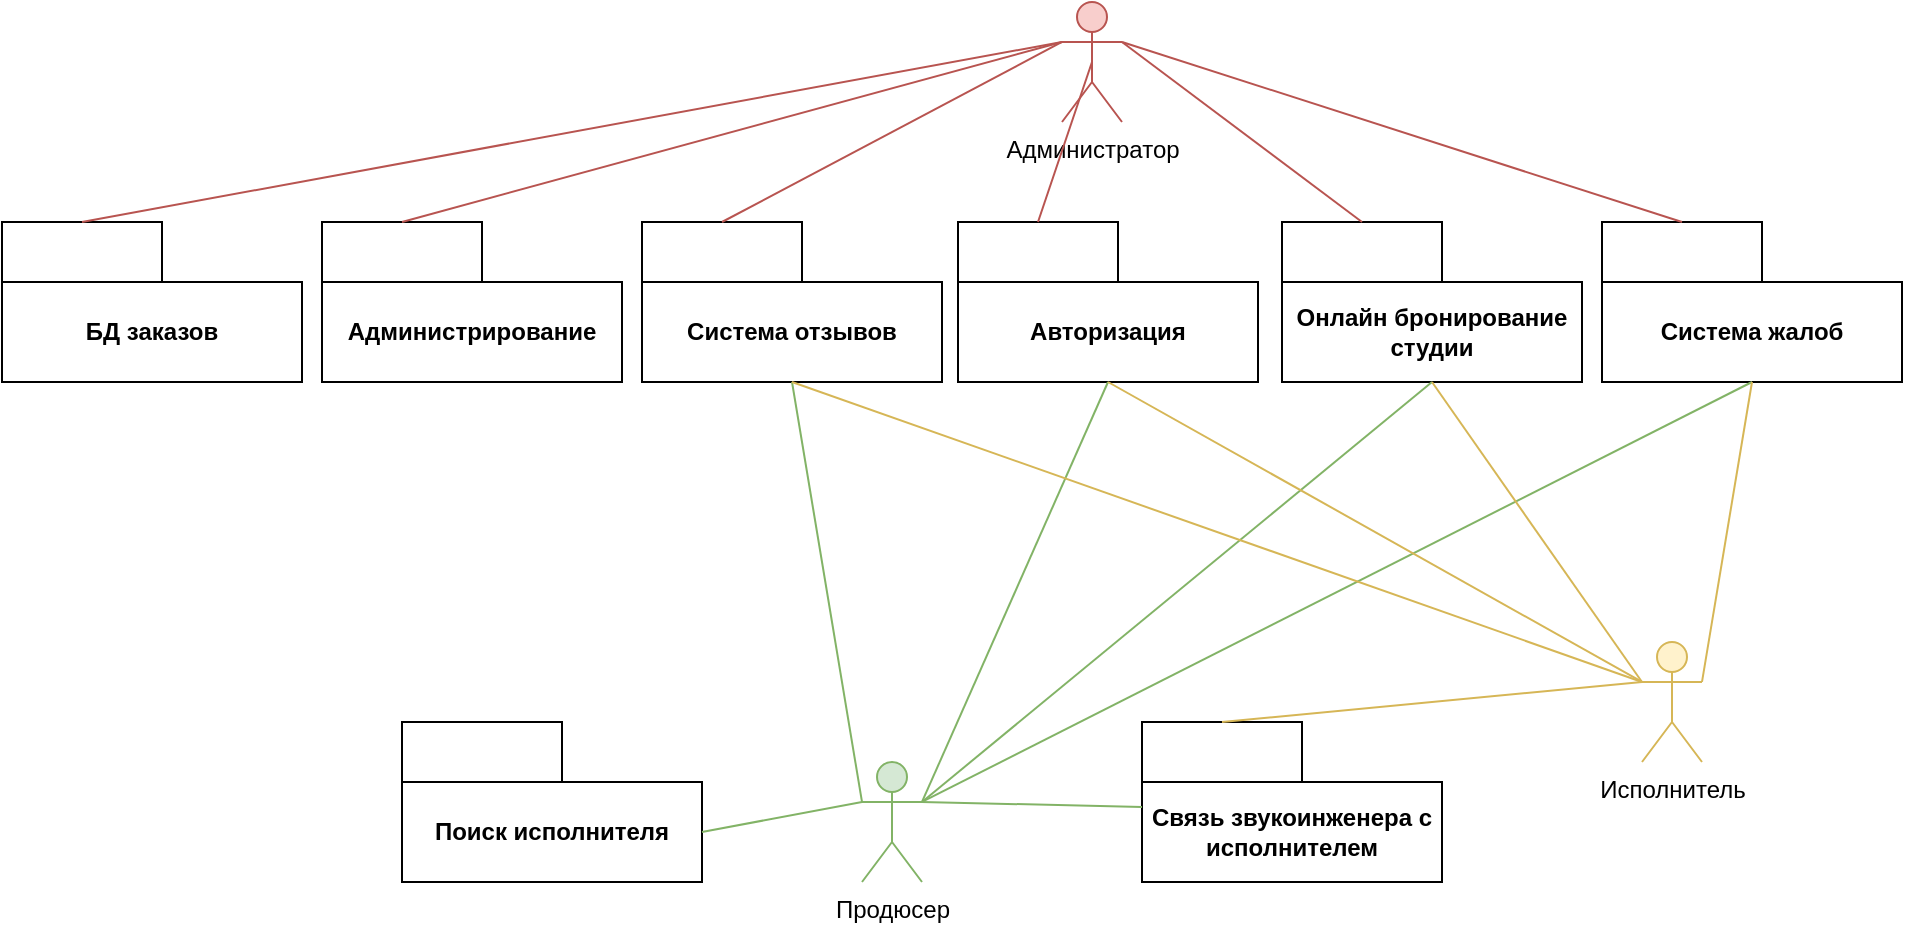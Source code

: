 <mxfile version="26.2.13" pages="9">
  <diagram name="Страница — 1" id="eNmSL4AZ1M0IWthTiYDb">
    <mxGraphModel dx="3171" dy="1301" grid="1" gridSize="10" guides="1" tooltips="1" connect="1" arrows="1" fold="1" page="1" pageScale="1" pageWidth="827" pageHeight="1169" math="0" shadow="0">
      <root>
        <mxCell id="0" />
        <mxCell id="1" parent="0" />
        <mxCell id="06r3lxKmeO9erEsiT95Y-1" value="Администратор&lt;div&gt;&lt;br&gt;&lt;/div&gt;" style="shape=umlActor;verticalLabelPosition=bottom;verticalAlign=top;html=1;outlineConnect=0;fillColor=#f8cecc;strokeColor=#b85450;" parent="1" vertex="1">
          <mxGeometry x="390" y="320" width="30" height="60" as="geometry" />
        </mxCell>
        <mxCell id="06r3lxKmeO9erEsiT95Y-14" value="Продюсер" style="shape=umlActor;verticalLabelPosition=bottom;verticalAlign=top;html=1;outlineConnect=0;fillColor=#d5e8d4;strokeColor=#82b366;" parent="1" vertex="1">
          <mxGeometry x="290" y="700" width="30" height="60" as="geometry" />
        </mxCell>
        <mxCell id="06r3lxKmeO9erEsiT95Y-15" value="Исполнитель" style="shape=umlActor;verticalLabelPosition=bottom;verticalAlign=top;html=1;outlineConnect=0;fillColor=#fff2cc;strokeColor=#d6b656;" parent="1" vertex="1">
          <mxGeometry x="680" y="640" width="30" height="60" as="geometry" />
        </mxCell>
        <mxCell id="06r3lxKmeO9erEsiT95Y-16" value="Авторизация" style="shape=folder;fontStyle=1;tabWidth=80;tabHeight=30;tabPosition=left;html=1;boundedLbl=1;whiteSpace=wrap;" parent="1" vertex="1">
          <mxGeometry x="338" y="430" width="150" height="80" as="geometry" />
        </mxCell>
        <mxCell id="06r3lxKmeO9erEsiT95Y-17" value="Система жалоб" style="shape=folder;fontStyle=1;tabWidth=80;tabHeight=30;tabPosition=left;html=1;boundedLbl=1;whiteSpace=wrap;" parent="1" vertex="1">
          <mxGeometry x="660" y="430" width="150" height="80" as="geometry" />
        </mxCell>
        <mxCell id="06r3lxKmeO9erEsiT95Y-18" value="Администрирование" style="shape=folder;fontStyle=1;tabWidth=80;tabHeight=30;tabPosition=left;html=1;boundedLbl=1;whiteSpace=wrap;" parent="1" vertex="1">
          <mxGeometry x="20" y="430" width="150" height="80" as="geometry" />
        </mxCell>
        <mxCell id="06r3lxKmeO9erEsiT95Y-19" value="Поиск исполнителя" style="shape=folder;fontStyle=1;tabWidth=80;tabHeight=30;tabPosition=left;html=1;boundedLbl=1;whiteSpace=wrap;" parent="1" vertex="1">
          <mxGeometry x="60" y="680" width="150" height="80" as="geometry" />
        </mxCell>
        <mxCell id="06r3lxKmeO9erEsiT95Y-21" value="Онлайн бронирование студии" style="shape=folder;fontStyle=1;tabWidth=80;tabHeight=30;tabPosition=left;html=1;boundedLbl=1;whiteSpace=wrap;" parent="1" vertex="1">
          <mxGeometry x="500" y="430" width="150" height="80" as="geometry" />
        </mxCell>
        <mxCell id="06r3lxKmeO9erEsiT95Y-22" value="Связь звукоинженера с исполнителем" style="shape=folder;fontStyle=1;tabWidth=80;tabHeight=30;tabPosition=left;html=1;boundedLbl=1;whiteSpace=wrap;" parent="1" vertex="1">
          <mxGeometry x="430" y="680" width="150" height="80" as="geometry" />
        </mxCell>
        <mxCell id="06r3lxKmeO9erEsiT95Y-23" value="Система отзывов" style="shape=folder;fontStyle=1;tabWidth=80;tabHeight=30;tabPosition=left;html=1;boundedLbl=1;whiteSpace=wrap;" parent="1" vertex="1">
          <mxGeometry x="180" y="430" width="150" height="80" as="geometry" />
        </mxCell>
        <mxCell id="06r3lxKmeO9erEsiT95Y-24" value="БД заказов" style="shape=folder;fontStyle=1;tabWidth=80;tabHeight=30;tabPosition=left;html=1;boundedLbl=1;whiteSpace=wrap;" parent="1" vertex="1">
          <mxGeometry x="-140" y="430" width="150" height="80" as="geometry" />
        </mxCell>
        <mxCell id="06r3lxKmeO9erEsiT95Y-30" value="" style="html=1;verticalAlign=bottom;labelBackgroundColor=none;endArrow=none;endFill=0;rounded=0;entryX=0;entryY=0;entryDx=40;entryDy=0;entryPerimeter=0;fillColor=#f8cecc;strokeColor=#b85450;exitX=1;exitY=0.333;exitDx=0;exitDy=0;exitPerimeter=0;" parent="1" source="06r3lxKmeO9erEsiT95Y-1" target="06r3lxKmeO9erEsiT95Y-17" edge="1">
          <mxGeometry width="160" relative="1" as="geometry">
            <mxPoint x="180" y="620" as="sourcePoint" />
            <mxPoint x="330" y="640" as="targetPoint" />
          </mxGeometry>
        </mxCell>
        <mxCell id="06r3lxKmeO9erEsiT95Y-31" value="" style="html=1;verticalAlign=bottom;labelBackgroundColor=none;endArrow=none;endFill=0;rounded=0;entryX=0;entryY=0;entryDx=40;entryDy=0;entryPerimeter=0;fillColor=#f8cecc;strokeColor=#b85450;exitX=0;exitY=0.333;exitDx=0;exitDy=0;exitPerimeter=0;" parent="1" source="06r3lxKmeO9erEsiT95Y-1" target="06r3lxKmeO9erEsiT95Y-24" edge="1">
          <mxGeometry width="160" relative="1" as="geometry">
            <mxPoint x="126" y="621" as="sourcePoint" />
            <mxPoint x="88" y="720" as="targetPoint" />
          </mxGeometry>
        </mxCell>
        <mxCell id="06r3lxKmeO9erEsiT95Y-32" style="rounded=0;orthogonalLoop=1;jettySize=auto;html=1;entryX=0;entryY=0;entryDx=40;entryDy=0;entryPerimeter=0;endArrow=none;endFill=0;fillColor=#f8cecc;strokeColor=#b85450;exitX=0;exitY=0.333;exitDx=0;exitDy=0;exitPerimeter=0;" parent="1" source="06r3lxKmeO9erEsiT95Y-1" target="06r3lxKmeO9erEsiT95Y-18" edge="1">
          <mxGeometry relative="1" as="geometry">
            <mxPoint x="146" y="536" as="sourcePoint" />
          </mxGeometry>
        </mxCell>
        <mxCell id="06r3lxKmeO9erEsiT95Y-34" style="rounded=0;orthogonalLoop=1;jettySize=auto;html=1;entryX=0;entryY=0;entryDx=40;entryDy=0;entryPerimeter=0;endArrow=none;endFill=0;fillColor=#f8cecc;strokeColor=#b85450;exitX=0.5;exitY=0.5;exitDx=0;exitDy=0;exitPerimeter=0;" parent="1" source="06r3lxKmeO9erEsiT95Y-1" target="06r3lxKmeO9erEsiT95Y-16" edge="1">
          <mxGeometry relative="1" as="geometry">
            <mxPoint x="398" y="403" as="sourcePoint" />
            <mxPoint x="265" y="480" as="targetPoint" />
          </mxGeometry>
        </mxCell>
        <mxCell id="06r3lxKmeO9erEsiT95Y-36" style="rounded=0;orthogonalLoop=1;jettySize=auto;html=1;entryX=0.5;entryY=1;entryDx=0;entryDy=0;entryPerimeter=0;endArrow=none;endFill=0;fillColor=#d5e8d4;strokeColor=#82b366;exitX=0;exitY=0.333;exitDx=0;exitDy=0;exitPerimeter=0;" parent="1" source="06r3lxKmeO9erEsiT95Y-14" target="06r3lxKmeO9erEsiT95Y-23" edge="1">
          <mxGeometry relative="1" as="geometry">
            <mxPoint x="420" y="620" as="sourcePoint" />
          </mxGeometry>
        </mxCell>
        <mxCell id="06r3lxKmeO9erEsiT95Y-37" style="rounded=0;orthogonalLoop=1;jettySize=auto;html=1;entryX=0;entryY=0;entryDx=40;entryDy=0;entryPerimeter=0;endArrow=none;endFill=0;fillColor=#f8cecc;strokeColor=#b85450;exitX=1;exitY=0.333;exitDx=0;exitDy=0;exitPerimeter=0;" parent="1" source="06r3lxKmeO9erEsiT95Y-1" target="06r3lxKmeO9erEsiT95Y-21" edge="1">
          <mxGeometry relative="1" as="geometry">
            <mxPoint x="180" y="560" as="sourcePoint" />
            <mxPoint x="423" y="480" as="targetPoint" />
          </mxGeometry>
        </mxCell>
        <mxCell id="06r3lxKmeO9erEsiT95Y-38" style="rounded=0;orthogonalLoop=1;jettySize=auto;html=1;entryX=0.5;entryY=1;entryDx=0;entryDy=0;entryPerimeter=0;endArrow=none;endFill=0;fillColor=#d5e8d4;strokeColor=#82b366;exitX=1;exitY=0.333;exitDx=0;exitDy=0;exitPerimeter=0;" parent="1" source="06r3lxKmeO9erEsiT95Y-14" target="06r3lxKmeO9erEsiT95Y-16" edge="1">
          <mxGeometry relative="1" as="geometry">
            <mxPoint x="414" y="550" as="sourcePoint" />
            <mxPoint x="413.0" y="855.0" as="targetPoint" />
          </mxGeometry>
        </mxCell>
        <mxCell id="06r3lxKmeO9erEsiT95Y-39" style="rounded=0;orthogonalLoop=1;jettySize=auto;html=1;entryX=0.5;entryY=1;entryDx=0;entryDy=0;entryPerimeter=0;endArrow=none;endFill=0;fillColor=#d5e8d4;strokeColor=#82b366;exitX=1;exitY=0.333;exitDx=0;exitDy=0;exitPerimeter=0;" parent="1" source="06r3lxKmeO9erEsiT95Y-14" target="06r3lxKmeO9erEsiT95Y-21" edge="1">
          <mxGeometry relative="1" as="geometry">
            <mxPoint x="423" y="541" as="sourcePoint" />
          </mxGeometry>
        </mxCell>
        <mxCell id="06r3lxKmeO9erEsiT95Y-40" style="rounded=0;orthogonalLoop=1;jettySize=auto;html=1;entryX=0;entryY=0;entryDx=150;entryDy=55;entryPerimeter=0;endArrow=none;endFill=0;fillColor=#d5e8d4;strokeColor=#82b366;exitX=0;exitY=0.333;exitDx=0;exitDy=0;exitPerimeter=0;" parent="1" source="06r3lxKmeO9erEsiT95Y-14" target="06r3lxKmeO9erEsiT95Y-19" edge="1">
          <mxGeometry relative="1" as="geometry">
            <mxPoint x="434" y="563" as="sourcePoint" />
          </mxGeometry>
        </mxCell>
        <mxCell id="06r3lxKmeO9erEsiT95Y-41" style="rounded=0;orthogonalLoop=1;jettySize=auto;html=1;entryX=0.5;entryY=1;entryDx=0;entryDy=0;entryPerimeter=0;endArrow=none;endFill=0;fillColor=#d5e8d4;strokeColor=#82b366;exitX=1;exitY=0.333;exitDx=0;exitDy=0;exitPerimeter=0;" parent="1" source="06r3lxKmeO9erEsiT95Y-14" target="06r3lxKmeO9erEsiT95Y-17" edge="1">
          <mxGeometry relative="1" as="geometry" />
        </mxCell>
        <mxCell id="06r3lxKmeO9erEsiT95Y-42" style="rounded=0;orthogonalLoop=1;jettySize=auto;html=1;entryX=0.5;entryY=1;entryDx=0;entryDy=0;entryPerimeter=0;endArrow=none;endFill=0;fillColor=#fff2cc;strokeColor=#d6b656;exitX=0;exitY=0.333;exitDx=0;exitDy=0;exitPerimeter=0;" parent="1" source="06r3lxKmeO9erEsiT95Y-15" target="06r3lxKmeO9erEsiT95Y-21" edge="1">
          <mxGeometry relative="1" as="geometry">
            <mxPoint x="668" y="536" as="sourcePoint" />
          </mxGeometry>
        </mxCell>
        <mxCell id="06r3lxKmeO9erEsiT95Y-43" style="rounded=0;orthogonalLoop=1;jettySize=auto;html=1;entryX=0.5;entryY=1;entryDx=0;entryDy=0;entryPerimeter=0;endArrow=none;endFill=0;fillColor=#fff2cc;strokeColor=#d6b656;exitX=0;exitY=0.333;exitDx=0;exitDy=0;exitPerimeter=0;" parent="1" source="06r3lxKmeO9erEsiT95Y-15" target="06r3lxKmeO9erEsiT95Y-16" edge="1">
          <mxGeometry relative="1" as="geometry">
            <mxPoint x="680" y="660" as="sourcePoint" />
          </mxGeometry>
        </mxCell>
        <mxCell id="06r3lxKmeO9erEsiT95Y-44" style="rounded=0;orthogonalLoop=1;jettySize=auto;html=1;entryX=0;entryY=0;entryDx=0;entryDy=42.5;entryPerimeter=0;endArrow=none;endFill=0;fillColor=#d5e8d4;strokeColor=#82b366;exitX=1;exitY=0.333;exitDx=0;exitDy=0;exitPerimeter=0;" parent="1" source="06r3lxKmeO9erEsiT95Y-14" target="06r3lxKmeO9erEsiT95Y-22" edge="1">
          <mxGeometry relative="1" as="geometry" />
        </mxCell>
        <mxCell id="06r3lxKmeO9erEsiT95Y-45" style="rounded=0;orthogonalLoop=1;jettySize=auto;html=1;entryX=0;entryY=0;entryDx=40;entryDy=0;entryPerimeter=0;fillColor=#fff2cc;strokeColor=#d6b656;endArrow=none;endFill=0;exitX=0;exitY=0.333;exitDx=0;exitDy=0;exitPerimeter=0;" parent="1" source="06r3lxKmeO9erEsiT95Y-15" target="06r3lxKmeO9erEsiT95Y-22" edge="1">
          <mxGeometry relative="1" as="geometry">
            <mxPoint x="660" y="620" as="sourcePoint" />
          </mxGeometry>
        </mxCell>
        <mxCell id="06r3lxKmeO9erEsiT95Y-46" style="rounded=0;orthogonalLoop=1;jettySize=auto;html=1;entryX=0.5;entryY=1;entryDx=0;entryDy=0;entryPerimeter=0;fillColor=#fff2cc;strokeColor=#d6b656;endArrow=none;endFill=0;exitX=0;exitY=0.333;exitDx=0;exitDy=0;exitPerimeter=0;" parent="1" source="06r3lxKmeO9erEsiT95Y-15" target="06r3lxKmeO9erEsiT95Y-23" edge="1">
          <mxGeometry relative="1" as="geometry" />
        </mxCell>
        <mxCell id="06r3lxKmeO9erEsiT95Y-47" style="rounded=0;orthogonalLoop=1;jettySize=auto;html=1;entryX=0.5;entryY=1;entryDx=0;entryDy=0;entryPerimeter=0;endArrow=none;endFill=0;fillColor=#fff2cc;strokeColor=#d6b656;exitX=1;exitY=0.333;exitDx=0;exitDy=0;exitPerimeter=0;" parent="1" source="06r3lxKmeO9erEsiT95Y-15" target="06r3lxKmeO9erEsiT95Y-17" edge="1">
          <mxGeometry relative="1" as="geometry" />
        </mxCell>
        <mxCell id="06r3lxKmeO9erEsiT95Y-49" style="rounded=0;orthogonalLoop=1;jettySize=auto;html=1;exitX=0;exitY=0.333;exitDx=0;exitDy=0;exitPerimeter=0;entryX=0;entryY=0;entryDx=40;entryDy=0;entryPerimeter=0;endArrow=none;endFill=0;fillColor=#f8cecc;strokeColor=#b85450;" parent="1" source="06r3lxKmeO9erEsiT95Y-1" target="06r3lxKmeO9erEsiT95Y-23" edge="1">
          <mxGeometry relative="1" as="geometry" />
        </mxCell>
      </root>
    </mxGraphModel>
  </diagram>
  <diagram id="-8sN1C4vQd9PWSZW3Ble" name="Авторизация">
    <mxGraphModel dx="2344" dy="1301" grid="1" gridSize="10" guides="1" tooltips="1" connect="1" arrows="1" fold="1" page="1" pageScale="1" pageWidth="827" pageHeight="1169" math="0" shadow="0">
      <root>
        <mxCell id="0" />
        <mxCell id="1" parent="0" />
        <mxCell id="9MEWgIJLTnsWwhK0TQ6A-1" style="edgeStyle=orthogonalEdgeStyle;rounded=0;orthogonalLoop=1;jettySize=auto;html=1;exitX=0.5;exitY=0.5;exitDx=0;exitDy=0;exitPerimeter=0;entryX=0;entryY=0.5;entryDx=0;entryDy=0;" edge="1" parent="1" source="9MEWgIJLTnsWwhK0TQ6A-2" target="9MEWgIJLTnsWwhK0TQ6A-3">
          <mxGeometry relative="1" as="geometry" />
        </mxCell>
        <mxCell id="9MEWgIJLTnsWwhK0TQ6A-2" value="Пользователь&lt;div&gt;&lt;br&gt;&lt;/div&gt;" style="shape=umlActor;verticalLabelPosition=bottom;verticalAlign=top;html=1;" vertex="1" parent="1">
          <mxGeometry x="90" y="450" width="30" height="60" as="geometry" />
        </mxCell>
        <mxCell id="9MEWgIJLTnsWwhK0TQ6A-3" value="Ввод данных" style="ellipse;html=1;whiteSpace=wrap;" vertex="1" parent="1">
          <mxGeometry x="160" y="450" width="120" height="60" as="geometry" />
        </mxCell>
        <mxCell id="9MEWgIJLTnsWwhK0TQ6A-4" style="edgeStyle=orthogonalEdgeStyle;rounded=0;orthogonalLoop=1;jettySize=auto;html=1;exitX=1;exitY=0.5;exitDx=0;exitDy=0;entryX=0;entryY=0.5;entryDx=0;entryDy=0;" edge="1" parent="1" source="9MEWgIJLTnsWwhK0TQ6A-5" target="9MEWgIJLTnsWwhK0TQ6A-6">
          <mxGeometry relative="1" as="geometry" />
        </mxCell>
        <mxCell id="9MEWgIJLTnsWwhK0TQ6A-5" value="Авторизация под своей ролью&amp;nbsp;" style="ellipse;html=1;whiteSpace=wrap;" vertex="1" parent="1">
          <mxGeometry x="353" y="450" width="120" height="60" as="geometry" />
        </mxCell>
        <mxCell id="9MEWgIJLTnsWwhK0TQ6A-6" value="&lt;font style=&quot;font-size: 11px;&quot;&gt;Получение прав в зависимости от своей роли&lt;/font&gt;" style="ellipse;html=1;whiteSpace=wrap;" vertex="1" parent="1">
          <mxGeometry x="510" y="450" width="120" height="60" as="geometry" />
        </mxCell>
        <mxCell id="9MEWgIJLTnsWwhK0TQ6A-7" value="&lt;font style=&quot;font-size: 9px;&quot;&gt;Если пользователь существует&lt;/font&gt;" style="shape=note2;boundedLbl=1;whiteSpace=wrap;html=1;size=25;verticalAlign=top;align=center;" vertex="1" parent="1">
          <mxGeometry x="260" y="350" width="120" height="60" as="geometry" />
        </mxCell>
        <mxCell id="9MEWgIJLTnsWwhK0TQ6A-8" value="&lt;&lt;Условие&gt;&gt;" style="resizeWidth=1;part=1;strokeColor=none;fillColor=none;align=left;spacingLeft=5;" vertex="1" parent="9MEWgIJLTnsWwhK0TQ6A-7">
          <mxGeometry width="120" height="25" relative="1" as="geometry" />
        </mxCell>
        <mxCell id="9MEWgIJLTnsWwhK0TQ6A-9" style="edgeStyle=orthogonalEdgeStyle;rounded=0;orthogonalLoop=1;jettySize=auto;html=1;entryX=0;entryY=0.5;entryDx=0;entryDy=0;dashed=1;" edge="1" parent="1">
          <mxGeometry relative="1" as="geometry">
            <mxPoint x="283" y="482" as="sourcePoint" />
            <mxPoint x="353" y="482" as="targetPoint" />
          </mxGeometry>
        </mxCell>
        <mxCell id="9MEWgIJLTnsWwhK0TQ6A-10" style="edgeStyle=orthogonalEdgeStyle;rounded=0;orthogonalLoop=1;jettySize=auto;html=1;dashed=1;" edge="1" parent="1">
          <mxGeometry relative="1" as="geometry">
            <mxPoint x="323" y="412" as="targetPoint" />
            <mxPoint x="323" y="480" as="sourcePoint" />
          </mxGeometry>
        </mxCell>
        <mxCell id="9MEWgIJLTnsWwhK0TQ6A-11" value="&lt;font style=&quot;font-size: 7px;&quot;&gt;&amp;lt;&amp;lt;extend&amp;gt;&amp;gt;&lt;/font&gt;" style="text;html=1;align=center;verticalAlign=middle;resizable=0;points=[];autosize=1;strokeColor=none;fillColor=none;" vertex="1" parent="1">
          <mxGeometry x="273" y="460" width="60" height="30" as="geometry" />
        </mxCell>
      </root>
    </mxGraphModel>
  </diagram>
  <diagram id="j-nW3My6BqNapMOn8BDH" name="Отзывы">
    <mxGraphModel dx="2344" dy="1301" grid="1" gridSize="10" guides="1" tooltips="1" connect="1" arrows="1" fold="1" page="1" pageScale="1" pageWidth="827" pageHeight="1169" math="0" shadow="0">
      <root>
        <mxCell id="0" />
        <mxCell id="1" parent="0" />
        <mxCell id="GzTBUUPVvxWCWlSPu_SW-1" style="edgeStyle=orthogonalEdgeStyle;rounded=0;orthogonalLoop=1;jettySize=auto;html=1;exitX=0.5;exitY=0.5;exitDx=0;exitDy=0;exitPerimeter=0;entryX=0;entryY=0.5;entryDx=0;entryDy=0;fillColor=#d5e8d4;strokeColor=#82b366;" edge="1" parent="1" source="GzTBUUPVvxWCWlSPu_SW-2" target="GzTBUUPVvxWCWlSPu_SW-4">
          <mxGeometry relative="1" as="geometry" />
        </mxCell>
        <mxCell id="GzTBUUPVvxWCWlSPu_SW-2" value="Продюсер&lt;div&gt;&lt;br&gt;&lt;/div&gt;" style="shape=umlActor;verticalLabelPosition=bottom;verticalAlign=top;html=1;outlineConnect=0;fillColor=#d5e8d4;strokeColor=#82b366;" vertex="1" parent="1">
          <mxGeometry x="80" y="400" width="30" height="60" as="geometry" />
        </mxCell>
        <mxCell id="GzTBUUPVvxWCWlSPu_SW-3" style="rounded=0;orthogonalLoop=1;jettySize=auto;html=1;exitX=1;exitY=0.5;exitDx=0;exitDy=0;entryX=0;entryY=0.5;entryDx=0;entryDy=0;" edge="1" parent="1" source="GzTBUUPVvxWCWlSPu_SW-4" target="GzTBUUPVvxWCWlSPu_SW-6">
          <mxGeometry relative="1" as="geometry" />
        </mxCell>
        <mxCell id="GzTBUUPVvxWCWlSPu_SW-4" value="Зайти на страницу исполнителя" style="ellipse;html=1;whiteSpace=wrap;" vertex="1" parent="1">
          <mxGeometry x="150" y="400" width="120" height="60" as="geometry" />
        </mxCell>
        <mxCell id="GzTBUUPVvxWCWlSPu_SW-5" style="edgeStyle=orthogonalEdgeStyle;rounded=0;orthogonalLoop=1;jettySize=auto;html=1;exitX=1;exitY=0.5;exitDx=0;exitDy=0;entryX=0;entryY=0.5;entryDx=0;entryDy=0;" edge="1" parent="1" source="GzTBUUPVvxWCWlSPu_SW-6" target="GzTBUUPVvxWCWlSPu_SW-12">
          <mxGeometry relative="1" as="geometry" />
        </mxCell>
        <mxCell id="GzTBUUPVvxWCWlSPu_SW-6" value="&lt;font&gt;Оставить отзыв о работе&amp;nbsp;&lt;/font&gt;" style="ellipse;html=1;whiteSpace=wrap;" vertex="1" parent="1">
          <mxGeometry x="340" y="470" width="120" height="60" as="geometry" />
        </mxCell>
        <mxCell id="GzTBUUPVvxWCWlSPu_SW-7" style="edgeStyle=orthogonalEdgeStyle;rounded=0;orthogonalLoop=1;jettySize=auto;html=1;entryX=0;entryY=0.5;entryDx=0;entryDy=0;exitX=0.5;exitY=0.5;exitDx=0;exitDy=0;exitPerimeter=0;fillColor=#fff2cc;strokeColor=#d6b656;" edge="1" parent="1" source="GzTBUUPVvxWCWlSPu_SW-8" target="GzTBUUPVvxWCWlSPu_SW-10">
          <mxGeometry relative="1" as="geometry" />
        </mxCell>
        <mxCell id="GzTBUUPVvxWCWlSPu_SW-8" value="Исполнитель" style="shape=umlActor;verticalLabelPosition=bottom;verticalAlign=top;html=1;outlineConnect=0;fillColor=#fff2cc;strokeColor=#d6b656;" vertex="1" parent="1">
          <mxGeometry x="80" y="554" width="30" height="60" as="geometry" />
        </mxCell>
        <mxCell id="GzTBUUPVvxWCWlSPu_SW-9" style="rounded=0;orthogonalLoop=1;jettySize=auto;html=1;entryX=0;entryY=0.5;entryDx=0;entryDy=0;exitX=1;exitY=0.5;exitDx=0;exitDy=0;" edge="1" parent="1" source="GzTBUUPVvxWCWlSPu_SW-10" target="GzTBUUPVvxWCWlSPu_SW-6">
          <mxGeometry relative="1" as="geometry" />
        </mxCell>
        <mxCell id="GzTBUUPVvxWCWlSPu_SW-10" value="Зайти на страницу продюссера" style="ellipse;html=1;whiteSpace=wrap;" vertex="1" parent="1">
          <mxGeometry x="150" y="554" width="120" height="60" as="geometry" />
        </mxCell>
        <mxCell id="GzTBUUPVvxWCWlSPu_SW-11" value="" style="edgeStyle=orthogonalEdgeStyle;rounded=0;orthogonalLoop=1;jettySize=auto;html=1;" edge="1" parent="1" source="GzTBUUPVvxWCWlSPu_SW-12" target="GzTBUUPVvxWCWlSPu_SW-13">
          <mxGeometry relative="1" as="geometry" />
        </mxCell>
        <mxCell id="GzTBUUPVvxWCWlSPu_SW-12" value="Поставить оценку" style="ellipse;html=1;whiteSpace=wrap;" vertex="1" parent="1">
          <mxGeometry x="490" y="470" width="120" height="60" as="geometry" />
        </mxCell>
        <mxCell id="GzTBUUPVvxWCWlSPu_SW-13" value="Отправить отзыв" style="ellipse;html=1;whiteSpace=wrap;" vertex="1" parent="1">
          <mxGeometry x="650" y="470" width="120" height="60" as="geometry" />
        </mxCell>
      </root>
    </mxGraphModel>
  </diagram>
  <diagram id="g4tZHyn--4uByGufQiR8" name="Поиск исполнителей">
    <mxGraphModel dx="2344" dy="1301" grid="1" gridSize="10" guides="1" tooltips="1" connect="1" arrows="1" fold="1" page="1" pageScale="1" pageWidth="827" pageHeight="1169" math="0" shadow="0">
      <root>
        <mxCell id="0" />
        <mxCell id="1" parent="0" />
        <mxCell id="y58ctFea8OSAIv5vhxC7-1" style="edgeStyle=orthogonalEdgeStyle;rounded=0;orthogonalLoop=1;jettySize=auto;html=1;exitX=0.5;exitY=0.5;exitDx=0;exitDy=0;exitPerimeter=0;entryX=0;entryY=0.5;entryDx=0;entryDy=0;fillColor=#d5e8d4;strokeColor=#82b366;" edge="1" parent="1" source="y58ctFea8OSAIv5vhxC7-2" target="y58ctFea8OSAIv5vhxC7-4">
          <mxGeometry relative="1" as="geometry" />
        </mxCell>
        <mxCell id="y58ctFea8OSAIv5vhxC7-2" value="Продюсер" style="shape=umlActor;verticalLabelPosition=bottom;verticalAlign=top;html=1;fillColor=#d5e8d4;strokeColor=#82b366;" vertex="1" parent="1">
          <mxGeometry x="90" y="490" width="30" height="60" as="geometry" />
        </mxCell>
        <mxCell id="y58ctFea8OSAIv5vhxC7-3" value="" style="edgeStyle=orthogonalEdgeStyle;rounded=0;orthogonalLoop=1;jettySize=auto;html=1;" edge="1" parent="1" source="y58ctFea8OSAIv5vhxC7-4" target="y58ctFea8OSAIv5vhxC7-6">
          <mxGeometry relative="1" as="geometry" />
        </mxCell>
        <mxCell id="y58ctFea8OSAIv5vhxC7-4" value="Зайти на страницу поиска" style="ellipse;html=1;whiteSpace=wrap;" vertex="1" parent="1">
          <mxGeometry x="160" y="490" width="120" height="60" as="geometry" />
        </mxCell>
        <mxCell id="y58ctFea8OSAIv5vhxC7-5" value="" style="edgeStyle=orthogonalEdgeStyle;rounded=0;orthogonalLoop=1;jettySize=auto;html=1;" edge="1" parent="1" source="y58ctFea8OSAIv5vhxC7-6" target="y58ctFea8OSAIv5vhxC7-8">
          <mxGeometry relative="1" as="geometry" />
        </mxCell>
        <mxCell id="y58ctFea8OSAIv5vhxC7-6" value="Выставить фильтры по поиску" style="ellipse;html=1;whiteSpace=wrap;" vertex="1" parent="1">
          <mxGeometry x="320" y="490" width="120" height="60" as="geometry" />
        </mxCell>
        <mxCell id="y58ctFea8OSAIv5vhxC7-7" value="" style="edgeStyle=orthogonalEdgeStyle;rounded=0;orthogonalLoop=1;jettySize=auto;html=1;" edge="1" parent="1" source="y58ctFea8OSAIv5vhxC7-8" target="y58ctFea8OSAIv5vhxC7-9">
          <mxGeometry relative="1" as="geometry" />
        </mxCell>
        <mxCell id="y58ctFea8OSAIv5vhxC7-8" value="Выбрать подходящего" style="ellipse;html=1;whiteSpace=wrap;" vertex="1" parent="1">
          <mxGeometry x="480" y="490" width="120" height="60" as="geometry" />
        </mxCell>
        <mxCell id="y58ctFea8OSAIv5vhxC7-9" value="Связаться с помощью чата" style="ellipse;html=1;whiteSpace=wrap;" vertex="1" parent="1">
          <mxGeometry x="630" y="490" width="120" height="60" as="geometry" />
        </mxCell>
      </root>
    </mxGraphModel>
  </diagram>
  <diagram id="V5FlUkP_FmBqSAdYl2kt" name="БД">
    <mxGraphModel dx="2344" dy="1301" grid="1" gridSize="10" guides="1" tooltips="1" connect="1" arrows="1" fold="1" page="1" pageScale="1" pageWidth="827" pageHeight="1169" math="0" shadow="0">
      <root>
        <mxCell id="0" />
        <mxCell id="1" parent="0" />
      </root>
    </mxGraphModel>
  </diagram>
  <diagram id="xIqD8I9NdOra939GeZRx" name="Бронирование студии">
    <mxGraphModel dx="2344" dy="1301" grid="1" gridSize="10" guides="1" tooltips="1" connect="1" arrows="1" fold="1" page="1" pageScale="1" pageWidth="827" pageHeight="1169" math="0" shadow="0">
      <root>
        <mxCell id="0" />
        <mxCell id="1" parent="0" />
        <mxCell id="4sTNeOGlFhRSTR4TYO5m-1" style="edgeStyle=orthogonalEdgeStyle;rounded=0;orthogonalLoop=1;jettySize=auto;html=1;exitX=0.5;exitY=0.5;exitDx=0;exitDy=0;exitPerimeter=0;entryX=0;entryY=0.5;entryDx=0;entryDy=0;fillColor=#fff2cc;strokeColor=#d6b656;" edge="1" parent="1" source="4sTNeOGlFhRSTR4TYO5m-2" target="4sTNeOGlFhRSTR4TYO5m-3">
          <mxGeometry relative="1" as="geometry" />
        </mxCell>
        <mxCell id="4sTNeOGlFhRSTR4TYO5m-2" value="Исполнитель" style="shape=umlActor;verticalLabelPosition=bottom;verticalAlign=top;html=1;fillColor=#fff2cc;strokeColor=#d6b656;" vertex="1" parent="1">
          <mxGeometry x="100" y="480" width="30" height="60" as="geometry" />
        </mxCell>
        <mxCell id="4sTNeOGlFhRSTR4TYO5m-3" value="Выбор даты и времени" style="ellipse;html=1;whiteSpace=wrap;" vertex="1" parent="1">
          <mxGeometry x="170" y="480" width="120" height="60" as="geometry" />
        </mxCell>
        <mxCell id="4sTNeOGlFhRSTR4TYO5m-4" value="Бронирование" style="ellipse;html=1;whiteSpace=wrap;" vertex="1" parent="1">
          <mxGeometry x="360" y="480" width="120" height="60" as="geometry" />
        </mxCell>
        <mxCell id="4sTNeOGlFhRSTR4TYO5m-5" value="&amp;lt;&amp;lt;extend&amp;gt;&amp;gt;" style="html=1;verticalAlign=bottom;labelBackgroundColor=none;endArrow=open;endFill=0;dashed=1;rounded=0;exitX=1;exitY=0.5;exitDx=0;exitDy=0;entryX=0;entryY=0.5;entryDx=0;entryDy=0;" edge="1" parent="1" source="4sTNeOGlFhRSTR4TYO5m-3" target="4sTNeOGlFhRSTR4TYO5m-4">
          <mxGeometry width="160" relative="1" as="geometry">
            <mxPoint x="290" y="560" as="sourcePoint" />
            <mxPoint x="450" y="560" as="targetPoint" />
          </mxGeometry>
        </mxCell>
        <mxCell id="4sTNeOGlFhRSTR4TYO5m-6" value="" style="html=1;verticalAlign=bottom;labelBackgroundColor=none;endArrow=none;endFill=0;dashed=1;rounded=0;startFill=0;" edge="1" parent="1">
          <mxGeometry width="160" relative="1" as="geometry">
            <mxPoint x="320" y="510" as="sourcePoint" />
            <mxPoint x="320" y="460" as="targetPoint" />
          </mxGeometry>
        </mxCell>
        <mxCell id="4sTNeOGlFhRSTR4TYO5m-7" value="Условие:&lt;div&gt;Место свободно&lt;/div&gt;" style="shape=note2;boundedLbl=1;whiteSpace=wrap;html=1;size=25;verticalAlign=top;align=center;" vertex="1" parent="1">
          <mxGeometry x="250" y="400" width="130" height="60" as="geometry" />
        </mxCell>
      </root>
    </mxGraphModel>
  </diagram>
  <diagram id="YUOmVBQXvtmClM35YGkG" name="Связь">
    <mxGraphModel dx="2344" dy="1301" grid="1" gridSize="10" guides="1" tooltips="1" connect="1" arrows="1" fold="1" page="1" pageScale="1" pageWidth="827" pageHeight="1169" math="0" shadow="0">
      <root>
        <mxCell id="0" />
        <mxCell id="1" parent="0" />
        <mxCell id="2QdOYpfJ8IBNJ12dbEWV-1" value="&lt;div&gt;Исполнитель&lt;/div&gt;&lt;div&gt;&lt;br&gt;&lt;/div&gt;" style="shape=umlActor;verticalLabelPosition=bottom;verticalAlign=top;html=1;outlineConnect=0;fillColor=#fff2cc;strokeColor=#d6b656;" vertex="1" parent="1">
          <mxGeometry x="740" y="540" width="30" height="60" as="geometry" />
        </mxCell>
        <mxCell id="2QdOYpfJ8IBNJ12dbEWV-2" value="" style="edgeStyle=orthogonalEdgeStyle;rounded=0;orthogonalLoop=1;jettySize=auto;html=1;" edge="1" parent="1" source="2QdOYpfJ8IBNJ12dbEWV-3" target="2QdOYpfJ8IBNJ12dbEWV-4">
          <mxGeometry relative="1" as="geometry" />
        </mxCell>
        <mxCell id="2QdOYpfJ8IBNJ12dbEWV-3" value="Зайти в чат&amp;nbsp;" style="ellipse;html=1;whiteSpace=wrap;" vertex="1" parent="1">
          <mxGeometry x="354" y="450" width="120" height="60" as="geometry" />
        </mxCell>
        <mxCell id="2QdOYpfJ8IBNJ12dbEWV-4" value="Обсудить правки по проекту" style="ellipse;html=1;whiteSpace=wrap;" vertex="1" parent="1">
          <mxGeometry x="354" y="540" width="120" height="60" as="geometry" />
        </mxCell>
        <mxCell id="2QdOYpfJ8IBNJ12dbEWV-5" value="&amp;lt;&amp;lt;extend&amp;gt;&amp;gt;" style="html=1;verticalAlign=bottom;labelBackgroundColor=none;endArrow=open;endFill=0;dashed=1;rounded=0;exitX=1;exitY=0.333;exitDx=0;exitDy=0;exitPerimeter=0;entryX=0;entryY=0.5;entryDx=0;entryDy=0;fillColor=#d5e8d4;strokeColor=#82b366;" edge="1" parent="1" target="2QdOYpfJ8IBNJ12dbEWV-3" source="-qxpgqDi0CQMuwUMLn41-1">
          <mxGeometry width="160" relative="1" as="geometry">
            <mxPoint x="80" y="560" as="sourcePoint" />
            <mxPoint x="490" y="440" as="targetPoint" />
          </mxGeometry>
        </mxCell>
        <mxCell id="2QdOYpfJ8IBNJ12dbEWV-6" value="&amp;lt;&amp;lt;extend&amp;gt;&amp;gt;" style="html=1;verticalAlign=bottom;labelBackgroundColor=none;endArrow=open;endFill=0;dashed=1;rounded=0;exitX=0;exitY=0.333;exitDx=0;exitDy=0;exitPerimeter=0;entryX=1;entryY=0.5;entryDx=0;entryDy=0;fillColor=#fff2cc;strokeColor=#d6b656;" edge="1" parent="1" source="2QdOYpfJ8IBNJ12dbEWV-1" target="2QdOYpfJ8IBNJ12dbEWV-3">
          <mxGeometry width="160" relative="1" as="geometry">
            <mxPoint x="460" y="510" as="sourcePoint" />
            <mxPoint x="734" y="430" as="targetPoint" />
          </mxGeometry>
        </mxCell>
        <mxCell id="2QdOYpfJ8IBNJ12dbEWV-7" value="" style="html=1;verticalAlign=bottom;labelBackgroundColor=none;endArrow=none;endFill=0;dashed=1;rounded=0;startFill=0;" edge="1" parent="1">
          <mxGeometry width="160" relative="1" as="geometry">
            <mxPoint x="170" y="530" as="sourcePoint" />
            <mxPoint x="170" y="420" as="targetPoint" />
          </mxGeometry>
        </mxCell>
        <mxCell id="2QdOYpfJ8IBNJ12dbEWV-8" value="Есть вопросы по проекту или по брони студии" style="shape=note2;boundedLbl=1;whiteSpace=wrap;html=1;size=25;verticalAlign=top;align=center;" vertex="1" parent="1">
          <mxGeometry x="90" y="360" width="160" height="60" as="geometry" />
        </mxCell>
        <mxCell id="2QdOYpfJ8IBNJ12dbEWV-9" value="&lt;&lt;Условие&gt;&gt;" style="resizeWidth=1;part=1;strokeColor=none;fillColor=none;align=left;spacingLeft=5;" vertex="1" parent="2QdOYpfJ8IBNJ12dbEWV-8">
          <mxGeometry width="160" height="25" relative="1" as="geometry" />
        </mxCell>
        <mxCell id="2QdOYpfJ8IBNJ12dbEWV-10" value="" style="html=1;verticalAlign=bottom;labelBackgroundColor=none;endArrow=none;endFill=0;dashed=1;rounded=0;startFill=0;" edge="1" parent="1">
          <mxGeometry width="160" relative="1" as="geometry">
            <mxPoint x="650" y="530" as="sourcePoint" />
            <mxPoint x="650" y="420" as="targetPoint" />
          </mxGeometry>
        </mxCell>
        <mxCell id="2QdOYpfJ8IBNJ12dbEWV-11" value="Есть вопросы по проекту или по брони студии" style="shape=note2;boundedLbl=1;whiteSpace=wrap;html=1;size=25;verticalAlign=top;align=center;" vertex="1" parent="1">
          <mxGeometry x="570" y="360" width="160" height="60" as="geometry" />
        </mxCell>
        <mxCell id="2QdOYpfJ8IBNJ12dbEWV-12" value="&lt;&lt;Условие&gt;&gt;" style="resizeWidth=1;part=1;strokeColor=none;fillColor=none;align=left;spacingLeft=5;" vertex="1" parent="2QdOYpfJ8IBNJ12dbEWV-11">
          <mxGeometry width="160" height="25" relative="1" as="geometry" />
        </mxCell>
        <mxCell id="2QdOYpfJ8IBNJ12dbEWV-13" value="Прийти к общему решению&amp;nbsp;" style="ellipse;html=1;whiteSpace=wrap;" vertex="1" parent="1">
          <mxGeometry x="354" y="650" width="120" height="60" as="geometry" />
        </mxCell>
        <mxCell id="2QdOYpfJ8IBNJ12dbEWV-14" value="Исправить проект" style="ellipse;html=1;whiteSpace=wrap;" vertex="1" parent="1">
          <mxGeometry x="354" y="760" width="120" height="60" as="geometry" />
        </mxCell>
        <mxCell id="2QdOYpfJ8IBNJ12dbEWV-15" value="&amp;lt;&amp;lt;include&amp;gt;&amp;gt;" style="html=1;verticalAlign=bottom;labelBackgroundColor=none;endArrow=open;endFill=0;dashed=1;rounded=0;exitX=0.5;exitY=1;exitDx=0;exitDy=0;entryX=0.5;entryY=0;entryDx=0;entryDy=0;" edge="1" parent="1" source="2QdOYpfJ8IBNJ12dbEWV-4" target="2QdOYpfJ8IBNJ12dbEWV-13">
          <mxGeometry width="160" relative="1" as="geometry">
            <mxPoint x="430" y="610" as="sourcePoint" />
            <mxPoint x="590" y="610" as="targetPoint" />
          </mxGeometry>
        </mxCell>
        <mxCell id="2QdOYpfJ8IBNJ12dbEWV-16" value="&amp;lt;&amp;lt;include&amp;gt;&amp;gt;" style="html=1;verticalAlign=bottom;labelBackgroundColor=none;endArrow=open;endFill=0;dashed=1;rounded=0;exitX=0.5;exitY=1;exitDx=0;exitDy=0;entryX=0.5;entryY=0;entryDx=0;entryDy=0;" edge="1" parent="1" source="2QdOYpfJ8IBNJ12dbEWV-13" target="2QdOYpfJ8IBNJ12dbEWV-14">
          <mxGeometry width="160" relative="1" as="geometry">
            <mxPoint x="413" y="690" as="sourcePoint" />
            <mxPoint x="413" y="720" as="targetPoint" />
          </mxGeometry>
        </mxCell>
        <mxCell id="-qxpgqDi0CQMuwUMLn41-1" value="Продюсер&lt;div&gt;&lt;br&gt;&lt;/div&gt;" style="shape=umlActor;verticalLabelPosition=bottom;verticalAlign=top;html=1;outlineConnect=0;fillColor=#d5e8d4;strokeColor=#82b366;" vertex="1" parent="1">
          <mxGeometry x="60" y="540" width="30" height="60" as="geometry" />
        </mxCell>
      </root>
    </mxGraphModel>
  </diagram>
  <diagram id="lkVx8rOF31gR0gMsA8ST" name="Администрирование">
    <mxGraphModel dx="2344" dy="1301" grid="1" gridSize="10" guides="1" tooltips="1" connect="1" arrows="1" fold="1" page="1" pageScale="1" pageWidth="827" pageHeight="1169" math="0" shadow="0">
      <root>
        <mxCell id="0" />
        <mxCell id="1" parent="0" />
        <mxCell id="wsJRIzHaAjU8hwcy1u9z-1" style="rounded=0;orthogonalLoop=1;jettySize=auto;html=1;exitX=1;exitY=0.333;exitDx=0;exitDy=0;exitPerimeter=0;entryX=0;entryY=0.5;entryDx=0;entryDy=0;fillColor=#f8cecc;strokeColor=#b85450;" edge="1" parent="1" source="wsJRIzHaAjU8hwcy1u9z-3" target="wsJRIzHaAjU8hwcy1u9z-4">
          <mxGeometry relative="1" as="geometry" />
        </mxCell>
        <mxCell id="wsJRIzHaAjU8hwcy1u9z-2" style="rounded=0;orthogonalLoop=1;jettySize=auto;html=1;exitX=1;exitY=0.333;exitDx=0;exitDy=0;exitPerimeter=0;entryX=0;entryY=0.5;entryDx=0;entryDy=0;fillColor=#f8cecc;strokeColor=#b85450;" edge="1" parent="1" source="wsJRIzHaAjU8hwcy1u9z-3" target="wsJRIzHaAjU8hwcy1u9z-10">
          <mxGeometry relative="1" as="geometry" />
        </mxCell>
        <mxCell id="wsJRIzHaAjU8hwcy1u9z-3" value="Администратор" style="shape=umlActor;verticalLabelPosition=bottom;verticalAlign=top;html=1;fillColor=#f8cecc;strokeColor=#b85450;" vertex="1" parent="1">
          <mxGeometry x="70" y="590" width="30" height="60" as="geometry" />
        </mxCell>
        <mxCell id="wsJRIzHaAjU8hwcy1u9z-4" value="Просмотр отзывов" style="ellipse;html=1;whiteSpace=wrap;" vertex="1" parent="1">
          <mxGeometry x="230" y="480" width="120" height="60" as="geometry" />
        </mxCell>
        <mxCell id="wsJRIzHaAjU8hwcy1u9z-5" value="Удаление отзыва" style="ellipse;html=1;whiteSpace=wrap;" vertex="1" parent="1">
          <mxGeometry x="430" y="480" width="120" height="60" as="geometry" />
        </mxCell>
        <mxCell id="wsJRIzHaAjU8hwcy1u9z-6" value="&amp;lt;&amp;lt;extend&amp;gt;&amp;gt;" style="html=1;verticalAlign=bottom;labelBackgroundColor=none;endArrow=open;endFill=0;dashed=1;rounded=0;exitX=1;exitY=0.5;exitDx=0;exitDy=0;entryX=0;entryY=0.5;entryDx=0;entryDy=0;" edge="1" parent="1" source="wsJRIzHaAjU8hwcy1u9z-4" target="wsJRIzHaAjU8hwcy1u9z-5">
          <mxGeometry width="160" relative="1" as="geometry">
            <mxPoint x="230" y="630" as="sourcePoint" />
            <mxPoint x="390" y="630" as="targetPoint" />
          </mxGeometry>
        </mxCell>
        <mxCell id="wsJRIzHaAjU8hwcy1u9z-7" value="" style="html=1;verticalAlign=bottom;labelBackgroundColor=none;endArrow=open;endFill=0;dashed=1;rounded=0;" edge="1" parent="1">
          <mxGeometry width="160" relative="1" as="geometry">
            <mxPoint x="390" y="510" as="sourcePoint" />
            <mxPoint x="390" y="440" as="targetPoint" />
          </mxGeometry>
        </mxCell>
        <mxCell id="wsJRIzHaAjU8hwcy1u9z-8" value="Отзыв либо ложный, либо нарушает локальные правила приложения" style="shape=note2;boundedLbl=1;whiteSpace=wrap;html=1;size=25;verticalAlign=top;align=center;" vertex="1" parent="1">
          <mxGeometry x="310" y="360" width="160" height="80" as="geometry" />
        </mxCell>
        <mxCell id="wsJRIzHaAjU8hwcy1u9z-9" value="&lt;&lt;Условие&gt;&gt;" style="resizeWidth=1;part=1;strokeColor=none;fillColor=none;align=left;spacingLeft=5;" vertex="1" parent="wsJRIzHaAjU8hwcy1u9z-8">
          <mxGeometry width="160" height="25" relative="1" as="geometry" />
        </mxCell>
        <mxCell id="wsJRIzHaAjU8hwcy1u9z-10" value="Наблюдение за пользователем" style="ellipse;html=1;whiteSpace=wrap;" vertex="1" parent="1">
          <mxGeometry x="230" y="690" width="120" height="60" as="geometry" />
        </mxCell>
        <mxCell id="wsJRIzHaAjU8hwcy1u9z-11" value="Отправление предупреждения пользователю" style="ellipse;html=1;whiteSpace=wrap;" vertex="1" parent="1">
          <mxGeometry x="430" y="690" width="120" height="60" as="geometry" />
        </mxCell>
        <mxCell id="wsJRIzHaAjU8hwcy1u9z-12" value="&amp;lt;&amp;lt;extend&amp;gt;&amp;gt;" style="html=1;verticalAlign=bottom;labelBackgroundColor=none;endArrow=open;endFill=0;dashed=1;rounded=0;exitX=1;exitY=0.5;exitDx=0;exitDy=0;entryX=0;entryY=0.5;entryDx=0;entryDy=0;" edge="1" parent="1" source="wsJRIzHaAjU8hwcy1u9z-10" target="wsJRIzHaAjU8hwcy1u9z-11">
          <mxGeometry width="160" relative="1" as="geometry">
            <mxPoint x="230" y="840" as="sourcePoint" />
            <mxPoint x="390" y="840" as="targetPoint" />
          </mxGeometry>
        </mxCell>
        <mxCell id="wsJRIzHaAjU8hwcy1u9z-13" value="" style="html=1;verticalAlign=bottom;labelBackgroundColor=none;endArrow=open;endFill=0;dashed=1;rounded=0;" edge="1" parent="1">
          <mxGeometry width="160" relative="1" as="geometry">
            <mxPoint x="390" y="720" as="sourcePoint" />
            <mxPoint x="390" y="650" as="targetPoint" />
          </mxGeometry>
        </mxCell>
        <mxCell id="wsJRIzHaAjU8hwcy1u9z-14" value="Пользователь нарушает правила проекта" style="shape=note2;boundedLbl=1;whiteSpace=wrap;html=1;size=25;verticalAlign=top;align=center;" vertex="1" parent="1">
          <mxGeometry x="310" y="570" width="160" height="80" as="geometry" />
        </mxCell>
        <mxCell id="wsJRIzHaAjU8hwcy1u9z-15" value="&lt;&lt;Условие&gt;&gt;" style="resizeWidth=1;part=1;strokeColor=none;fillColor=none;align=left;spacingLeft=5;" vertex="1" parent="wsJRIzHaAjU8hwcy1u9z-14">
          <mxGeometry width="160" height="25" relative="1" as="geometry" />
        </mxCell>
        <mxCell id="wsJRIzHaAjU8hwcy1u9z-16" value="Удаление пользователя" style="ellipse;html=1;whiteSpace=wrap;" vertex="1" parent="1">
          <mxGeometry x="630" y="690" width="120" height="60" as="geometry" />
        </mxCell>
        <mxCell id="wsJRIzHaAjU8hwcy1u9z-17" value="&amp;lt;&amp;lt;extend&amp;gt;&amp;gt;" style="html=1;verticalAlign=bottom;labelBackgroundColor=none;endArrow=open;endFill=0;dashed=1;rounded=0;exitX=1;exitY=0.5;exitDx=0;exitDy=0;entryX=0;entryY=0.5;entryDx=0;entryDy=0;" edge="1" parent="1" source="wsJRIzHaAjU8hwcy1u9z-11" target="wsJRIzHaAjU8hwcy1u9z-16">
          <mxGeometry width="160" relative="1" as="geometry">
            <mxPoint x="550" y="720" as="sourcePoint" />
            <mxPoint x="630" y="720" as="targetPoint" />
          </mxGeometry>
        </mxCell>
        <mxCell id="wsJRIzHaAjU8hwcy1u9z-18" value="" style="html=1;verticalAlign=bottom;labelBackgroundColor=none;endArrow=open;endFill=0;dashed=1;rounded=0;" edge="1" parent="1">
          <mxGeometry width="160" relative="1" as="geometry">
            <mxPoint x="590" y="720" as="sourcePoint" />
            <mxPoint x="590" y="650" as="targetPoint" />
          </mxGeometry>
        </mxCell>
        <mxCell id="wsJRIzHaAjU8hwcy1u9z-19" value="Пользователь повторно нарушает правила проекта" style="shape=note2;boundedLbl=1;whiteSpace=wrap;html=1;size=25;verticalAlign=top;align=center;" vertex="1" parent="1">
          <mxGeometry x="510" y="570" width="160" height="80" as="geometry" />
        </mxCell>
        <mxCell id="wsJRIzHaAjU8hwcy1u9z-20" value="&lt;&lt;Условие&gt;&gt;" style="resizeWidth=1;part=1;strokeColor=none;fillColor=none;align=left;spacingLeft=5;" vertex="1" parent="wsJRIzHaAjU8hwcy1u9z-19">
          <mxGeometry width="160" height="25" relative="1" as="geometry" />
        </mxCell>
        <mxCell id="wsJRIzHaAjU8hwcy1u9z-21" value="" style="edgeStyle=orthogonalEdgeStyle;rounded=0;orthogonalLoop=1;jettySize=auto;html=1;" edge="1" parent="1" source="wsJRIzHaAjU8hwcy1u9z-22" target="wsJRIzHaAjU8hwcy1u9z-24">
          <mxGeometry relative="1" as="geometry" />
        </mxCell>
        <mxCell id="wsJRIzHaAjU8hwcy1u9z-22" value="&lt;font style=&quot;font-size: 10px;&quot;&gt;Отправления письма о причине блокировке&lt;/font&gt;" style="ellipse;html=1;whiteSpace=wrap;" vertex="1" parent="1">
          <mxGeometry x="630" y="810" width="120" height="60" as="geometry" />
        </mxCell>
        <mxCell id="wsJRIzHaAjU8hwcy1u9z-23" value="&amp;lt;&amp;lt;include&amp;gt;&amp;gt;" style="html=1;verticalAlign=bottom;labelBackgroundColor=none;endArrow=open;endFill=0;dashed=1;rounded=0;exitX=0.5;exitY=1;exitDx=0;exitDy=0;entryX=0.5;entryY=0;entryDx=0;entryDy=0;" edge="1" parent="1" source="wsJRIzHaAjU8hwcy1u9z-16" target="wsJRIzHaAjU8hwcy1u9z-22">
          <mxGeometry width="160" relative="1" as="geometry">
            <mxPoint x="230" y="820" as="sourcePoint" />
            <mxPoint x="390" y="820" as="targetPoint" />
          </mxGeometry>
        </mxCell>
        <mxCell id="wsJRIzHaAjU8hwcy1u9z-24" value="&lt;span style=&quot;font-size: 10px;&quot;&gt;Удаление пользователя из БД&lt;/span&gt;" style="ellipse;html=1;whiteSpace=wrap;" vertex="1" parent="1">
          <mxGeometry x="630" y="910" width="120" height="60" as="geometry" />
        </mxCell>
      </root>
    </mxGraphModel>
  </diagram>
  <diagram id="MeD4ZnIJkuJovAQC2raw" name="Система жалоб">
    <mxGraphModel dx="2930" dy="1626" grid="1" gridSize="10" guides="1" tooltips="1" connect="1" arrows="1" fold="1" page="1" pageScale="1" pageWidth="827" pageHeight="1169" math="0" shadow="0">
      <root>
        <mxCell id="0" />
        <mxCell id="1" parent="0" />
        <mxCell id="YSjm4-XNCETCaF8v07B--1" style="edgeStyle=orthogonalEdgeStyle;rounded=0;orthogonalLoop=1;jettySize=auto;html=1;exitX=1;exitY=0.333;exitDx=0;exitDy=0;exitPerimeter=0;entryX=0;entryY=0.5;entryDx=0;entryDy=0;fillColor=#f8cecc;strokeColor=#b85450;" edge="1" parent="1" source="YSjm4-XNCETCaF8v07B--2" target="YSjm4-XNCETCaF8v07B--20">
          <mxGeometry relative="1" as="geometry" />
        </mxCell>
        <mxCell id="YSjm4-XNCETCaF8v07B--2" value="Администратор" style="shape=umlActor;verticalLabelPosition=bottom;verticalAlign=top;html=1;fillColor=#f8cecc;strokeColor=#b85450;" vertex="1" parent="1">
          <mxGeometry x="390" y="840" width="30" height="60" as="geometry" />
        </mxCell>
        <mxCell id="YSjm4-XNCETCaF8v07B--3" style="rounded=0;orthogonalLoop=1;jettySize=auto;html=1;exitX=1;exitY=0.333;exitDx=0;exitDy=0;exitPerimeter=0;entryX=0;entryY=0.5;entryDx=0;entryDy=0;fillColor=#d5e8d4;strokeColor=#82b366;" edge="1" parent="1" source="YSjm4-XNCETCaF8v07B--4" target="YSjm4-XNCETCaF8v07B--9">
          <mxGeometry relative="1" as="geometry" />
        </mxCell>
        <mxCell id="YSjm4-XNCETCaF8v07B--4" value="Продюсер" style="shape=umlActor;verticalLabelPosition=bottom;verticalAlign=top;html=1;outlineConnect=0;fillColor=#d5e8d4;strokeColor=#82b366;" vertex="1" parent="1">
          <mxGeometry x="390" y="670" width="30" height="60" as="geometry" />
        </mxCell>
        <mxCell id="YSjm4-XNCETCaF8v07B--5" style="rounded=0;orthogonalLoop=1;jettySize=auto;html=1;exitX=1;exitY=0.333;exitDx=0;exitDy=0;exitPerimeter=0;entryX=0;entryY=0.5;entryDx=0;entryDy=0;fillColor=#fff2cc;strokeColor=#d6b656;" edge="1" parent="1" source="YSjm4-XNCETCaF8v07B--6" target="YSjm4-XNCETCaF8v07B--9">
          <mxGeometry relative="1" as="geometry" />
        </mxCell>
        <mxCell id="YSjm4-XNCETCaF8v07B--6" value="Исполнитель" style="shape=umlActor;verticalLabelPosition=bottom;verticalAlign=top;html=1;outlineConnect=0;fillColor=#fff2cc;strokeColor=#d6b656;" vertex="1" parent="1">
          <mxGeometry x="390" y="470" width="30" height="60" as="geometry" />
        </mxCell>
        <mxCell id="YSjm4-XNCETCaF8v07B--7" style="edgeStyle=orthogonalEdgeStyle;rounded=0;orthogonalLoop=1;jettySize=auto;html=1;exitX=0;exitY=0.5;exitDx=0;exitDy=0;" edge="1" parent="1" source="YSjm4-XNCETCaF8v07B--9">
          <mxGeometry relative="1" as="geometry">
            <mxPoint x="509.857" y="605" as="targetPoint" />
          </mxGeometry>
        </mxCell>
        <mxCell id="YSjm4-XNCETCaF8v07B--8" value="" style="edgeStyle=orthogonalEdgeStyle;rounded=0;orthogonalLoop=1;jettySize=auto;html=1;" edge="1" parent="1" source="YSjm4-XNCETCaF8v07B--9" target="YSjm4-XNCETCaF8v07B--11">
          <mxGeometry relative="1" as="geometry" />
        </mxCell>
        <mxCell id="YSjm4-XNCETCaF8v07B--9" value="Зайти на форум жалоб" style="ellipse;whiteSpace=wrap;html=1;" vertex="1" parent="1">
          <mxGeometry x="510" y="575" width="120" height="60" as="geometry" />
        </mxCell>
        <mxCell id="YSjm4-XNCETCaF8v07B--10" value="" style="edgeStyle=orthogonalEdgeStyle;rounded=0;orthogonalLoop=1;jettySize=auto;html=1;" edge="1" parent="1" source="YSjm4-XNCETCaF8v07B--11" target="YSjm4-XNCETCaF8v07B--13">
          <mxGeometry relative="1" as="geometry" />
        </mxCell>
        <mxCell id="YSjm4-XNCETCaF8v07B--11" value="Добавить новую форму жалобы" style="ellipse;whiteSpace=wrap;html=1;" vertex="1" parent="1">
          <mxGeometry x="664" y="575" width="120" height="60" as="geometry" />
        </mxCell>
        <mxCell id="YSjm4-XNCETCaF8v07B--12" value="" style="edgeStyle=orthogonalEdgeStyle;rounded=0;orthogonalLoop=1;jettySize=auto;html=1;" edge="1" parent="1" source="YSjm4-XNCETCaF8v07B--13" target="YSjm4-XNCETCaF8v07B--18">
          <mxGeometry relative="1" as="geometry" />
        </mxCell>
        <mxCell id="YSjm4-XNCETCaF8v07B--13" value="Заполнить форму жалобой на пользователя&amp;nbsp;" style="ellipse;whiteSpace=wrap;html=1;" vertex="1" parent="1">
          <mxGeometry x="820" y="575" width="120" height="60" as="geometry" />
        </mxCell>
        <mxCell id="YSjm4-XNCETCaF8v07B--14" value="Указания user-id пользователя" style="ellipse;whiteSpace=wrap;html=1;" vertex="1" parent="1">
          <mxGeometry x="820" y="470" width="120" height="60" as="geometry" />
        </mxCell>
        <mxCell id="YSjm4-XNCETCaF8v07B--15" value="&amp;lt;&amp;lt;include&amp;gt;&amp;gt;" style="html=1;verticalAlign=bottom;labelBackgroundColor=none;endArrow=open;endFill=0;dashed=1;rounded=0;exitX=0.5;exitY=0;exitDx=0;exitDy=0;entryX=0.5;entryY=1;entryDx=0;entryDy=0;" edge="1" parent="1" source="YSjm4-XNCETCaF8v07B--13" target="YSjm4-XNCETCaF8v07B--14">
          <mxGeometry width="160" relative="1" as="geometry">
            <mxPoint x="920" y="530" as="sourcePoint" />
            <mxPoint x="1080" y="530" as="targetPoint" />
          </mxGeometry>
        </mxCell>
        <mxCell id="YSjm4-XNCETCaF8v07B--16" value="Указания причины" style="ellipse;whiteSpace=wrap;html=1;" vertex="1" parent="1">
          <mxGeometry x="820" y="370" width="120" height="60" as="geometry" />
        </mxCell>
        <mxCell id="YSjm4-XNCETCaF8v07B--17" value="&amp;lt;&amp;lt;include&amp;gt;&amp;gt;" style="html=1;verticalAlign=bottom;labelBackgroundColor=none;endArrow=open;endFill=0;dashed=1;rounded=0;exitX=0.5;exitY=0;exitDx=0;exitDy=0;entryX=0.5;entryY=1;entryDx=0;entryDy=0;" edge="1" parent="1" source="YSjm4-XNCETCaF8v07B--14" target="YSjm4-XNCETCaF8v07B--16">
          <mxGeometry width="160" relative="1" as="geometry">
            <mxPoint x="890" y="440" as="sourcePoint" />
            <mxPoint x="1050" y="440" as="targetPoint" />
          </mxGeometry>
        </mxCell>
        <mxCell id="YSjm4-XNCETCaF8v07B--18" value="Отправить жалобу на форум" style="ellipse;whiteSpace=wrap;html=1;" vertex="1" parent="1">
          <mxGeometry x="980" y="575" width="120" height="60" as="geometry" />
        </mxCell>
        <mxCell id="YSjm4-XNCETCaF8v07B--19" value="" style="edgeStyle=orthogonalEdgeStyle;rounded=0;orthogonalLoop=1;jettySize=auto;html=1;" edge="1" parent="1" source="YSjm4-XNCETCaF8v07B--20" target="YSjm4-XNCETCaF8v07B--21">
          <mxGeometry relative="1" as="geometry" />
        </mxCell>
        <mxCell id="YSjm4-XNCETCaF8v07B--20" value="Зайти на форум жалоб" style="ellipse;whiteSpace=wrap;html=1;" vertex="1" parent="1">
          <mxGeometry x="510" y="830" width="120" height="60" as="geometry" />
        </mxCell>
        <mxCell id="YSjm4-XNCETCaF8v07B--21" value="Просмотреть жалобы со статусом &quot;новая&quot;" style="ellipse;whiteSpace=wrap;html=1;" vertex="1" parent="1">
          <mxGeometry x="664" y="830" width="120" height="60" as="geometry" />
        </mxCell>
        <mxCell id="YSjm4-XNCETCaF8v07B--22" value="Начать обрабатывать жалобу" style="ellipse;whiteSpace=wrap;html=1;" vertex="1" parent="1">
          <mxGeometry x="860" y="830" width="120" height="60" as="geometry" />
        </mxCell>
        <mxCell id="YSjm4-XNCETCaF8v07B--23" value="&amp;lt;&amp;lt;extend&amp;gt;&amp;gt;" style="html=1;verticalAlign=bottom;labelBackgroundColor=none;endArrow=open;endFill=0;dashed=1;rounded=0;entryX=0;entryY=0.5;entryDx=0;entryDy=0;exitX=1;exitY=0.5;exitDx=0;exitDy=0;" edge="1" parent="1" source="YSjm4-XNCETCaF8v07B--21" target="YSjm4-XNCETCaF8v07B--22">
          <mxGeometry width="160" relative="1" as="geometry">
            <mxPoint x="620" y="690" as="sourcePoint" />
            <mxPoint x="780" y="690" as="targetPoint" />
          </mxGeometry>
        </mxCell>
        <mxCell id="YSjm4-XNCETCaF8v07B--24" value="" style="html=1;verticalAlign=bottom;labelBackgroundColor=none;endArrow=open;endFill=0;dashed=1;rounded=0;" edge="1" parent="1">
          <mxGeometry width="160" relative="1" as="geometry">
            <mxPoint x="820" y="860" as="sourcePoint" />
            <mxPoint x="820" y="790" as="targetPoint" />
          </mxGeometry>
        </mxCell>
        <mxCell id="YSjm4-XNCETCaF8v07B--25" value="Форма жалобы соответствует ГОСТу заполнения&amp;nbsp;" style="shape=note2;boundedLbl=1;whiteSpace=wrap;html=1;size=25;verticalAlign=top;align=center;" vertex="1" parent="1">
          <mxGeometry x="740" y="710" width="160" height="80" as="geometry" />
        </mxCell>
        <mxCell id="YSjm4-XNCETCaF8v07B--26" value="&lt;&lt;Условие&gt;&gt;" style="resizeWidth=1;part=1;strokeColor=none;fillColor=none;align=left;spacingLeft=5;" vertex="1" parent="YSjm4-XNCETCaF8v07B--25">
          <mxGeometry width="160" height="25" relative="1" as="geometry" />
        </mxCell>
        <mxCell id="YSjm4-XNCETCaF8v07B--27" value="" style="edgeStyle=orthogonalEdgeStyle;rounded=0;orthogonalLoop=1;jettySize=auto;html=1;" edge="1" parent="1" source="YSjm4-XNCETCaF8v07B--28" target="YSjm4-XNCETCaF8v07B--30">
          <mxGeometry relative="1" as="geometry" />
        </mxCell>
        <mxCell id="YSjm4-XNCETCaF8v07B--28" value="Удостовериться в нарушении" style="ellipse;whiteSpace=wrap;html=1;" vertex="1" parent="1">
          <mxGeometry x="860" y="930" width="120" height="60" as="geometry" />
        </mxCell>
        <mxCell id="YSjm4-XNCETCaF8v07B--29" value="&amp;lt;&amp;lt;include&amp;gt;&amp;gt;" style="html=1;verticalAlign=bottom;labelBackgroundColor=none;endArrow=open;endFill=0;dashed=1;rounded=0;exitX=0.5;exitY=1;exitDx=0;exitDy=0;entryX=0.5;entryY=0;entryDx=0;entryDy=0;" edge="1" parent="1" source="YSjm4-XNCETCaF8v07B--22" target="YSjm4-XNCETCaF8v07B--28">
          <mxGeometry width="160" relative="1" as="geometry">
            <mxPoint x="660" y="969.43" as="sourcePoint" />
            <mxPoint x="820" y="969.43" as="targetPoint" />
          </mxGeometry>
        </mxCell>
        <mxCell id="YSjm4-XNCETCaF8v07B--30" value="Сверить с правилами" style="ellipse;whiteSpace=wrap;html=1;" vertex="1" parent="1">
          <mxGeometry x="860" y="1020" width="120" height="60" as="geometry" />
        </mxCell>
        <mxCell id="YSjm4-XNCETCaF8v07B--31" value="Заблокировать пользователя" style="ellipse;whiteSpace=wrap;html=1;" vertex="1" parent="1">
          <mxGeometry x="1110" y="1020" width="120" height="60" as="geometry" />
        </mxCell>
        <mxCell id="YSjm4-XNCETCaF8v07B--32" value="&amp;lt;&amp;lt;extend&amp;gt;&amp;gt;" style="html=1;verticalAlign=bottom;labelBackgroundColor=none;endArrow=open;endFill=0;dashed=1;rounded=0;exitX=1;exitY=0.5;exitDx=0;exitDy=0;entryX=0;entryY=0.5;entryDx=0;entryDy=0;" edge="1" parent="1" source="YSjm4-XNCETCaF8v07B--30" target="YSjm4-XNCETCaF8v07B--31">
          <mxGeometry width="160" relative="1" as="geometry">
            <mxPoint x="940" y="1100" as="sourcePoint" />
            <mxPoint x="1100" y="1100" as="targetPoint" />
          </mxGeometry>
        </mxCell>
        <mxCell id="YSjm4-XNCETCaF8v07B--33" value="" style="html=1;verticalAlign=bottom;labelBackgroundColor=none;endArrow=open;endFill=0;dashed=1;rounded=0;" edge="1" parent="1">
          <mxGeometry width="160" relative="1" as="geometry">
            <mxPoint x="1070" y="1050" as="sourcePoint" />
            <mxPoint x="1070" y="980" as="targetPoint" />
          </mxGeometry>
        </mxCell>
        <mxCell id="YSjm4-XNCETCaF8v07B--34" value="Если предыдущие шаги подтвердили нарушение" style="shape=note2;boundedLbl=1;whiteSpace=wrap;html=1;size=25;verticalAlign=top;align=center;" vertex="1" parent="1">
          <mxGeometry x="990" y="900" width="160" height="80" as="geometry" />
        </mxCell>
        <mxCell id="YSjm4-XNCETCaF8v07B--35" value="&lt;&lt;Условие&gt;&gt;" style="resizeWidth=1;part=1;strokeColor=none;fillColor=none;align=left;spacingLeft=5;" vertex="1" parent="YSjm4-XNCETCaF8v07B--34">
          <mxGeometry width="160" height="25" relative="1" as="geometry" />
        </mxCell>
        <mxCell id="YSjm4-XNCETCaF8v07B--36" value="" style="edgeStyle=orthogonalEdgeStyle;rounded=0;orthogonalLoop=1;jettySize=auto;html=1;" edge="1" parent="1" source="YSjm4-XNCETCaF8v07B--37" target="YSjm4-XNCETCaF8v07B--39">
          <mxGeometry relative="1" as="geometry" />
        </mxCell>
        <mxCell id="YSjm4-XNCETCaF8v07B--37" value="&lt;font style=&quot;font-size: 10px;&quot;&gt;Отправления письма о причине блокировке&lt;/font&gt;" style="ellipse;html=1;whiteSpace=wrap;" vertex="1" parent="1">
          <mxGeometry x="1110" y="1140" width="120" height="60" as="geometry" />
        </mxCell>
        <mxCell id="YSjm4-XNCETCaF8v07B--38" value="&amp;lt;&amp;lt;include&amp;gt;&amp;gt;" style="html=1;verticalAlign=bottom;labelBackgroundColor=none;endArrow=open;endFill=0;dashed=1;rounded=0;exitX=0.5;exitY=1;exitDx=0;exitDy=0;entryX=0.5;entryY=0;entryDx=0;entryDy=0;" edge="1" parent="1" target="YSjm4-XNCETCaF8v07B--37">
          <mxGeometry width="160" relative="1" as="geometry">
            <mxPoint x="1170" y="1080" as="sourcePoint" />
            <mxPoint x="870" y="1150" as="targetPoint" />
          </mxGeometry>
        </mxCell>
        <mxCell id="YSjm4-XNCETCaF8v07B--39" value="&lt;span style=&quot;font-size: 10px;&quot;&gt;Удаление пользователя из БД&lt;/span&gt;" style="ellipse;html=1;whiteSpace=wrap;" vertex="1" parent="1">
          <mxGeometry x="1110" y="1240" width="120" height="60" as="geometry" />
        </mxCell>
      </root>
    </mxGraphModel>
  </diagram>
</mxfile>
